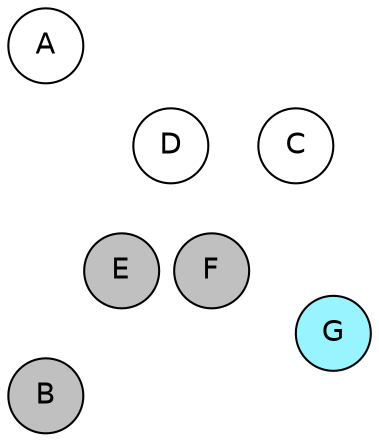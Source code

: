 
graph {

layout = circo;
mindist = .1

node [shape = circle, fontname = Helvetica, margin = 0, style = filled]
edge [style=invis]

subgraph 1 {
	E -- F -- F# -- G -- G# -- A -- A# -- B -- C -- C# -- D -- D# -- E
}

C [fillcolor = white];
C# [fillcolor = gray];
D [fillcolor = white];
D# [fillcolor = white];
E [fillcolor = gray];
F [fillcolor = gray];
F# [fillcolor = white];
G [fillcolor = cadetblue1];
G# [fillcolor = white];
A [fillcolor = white];
A# [fillcolor = gray];
B [fillcolor = gray];
}
